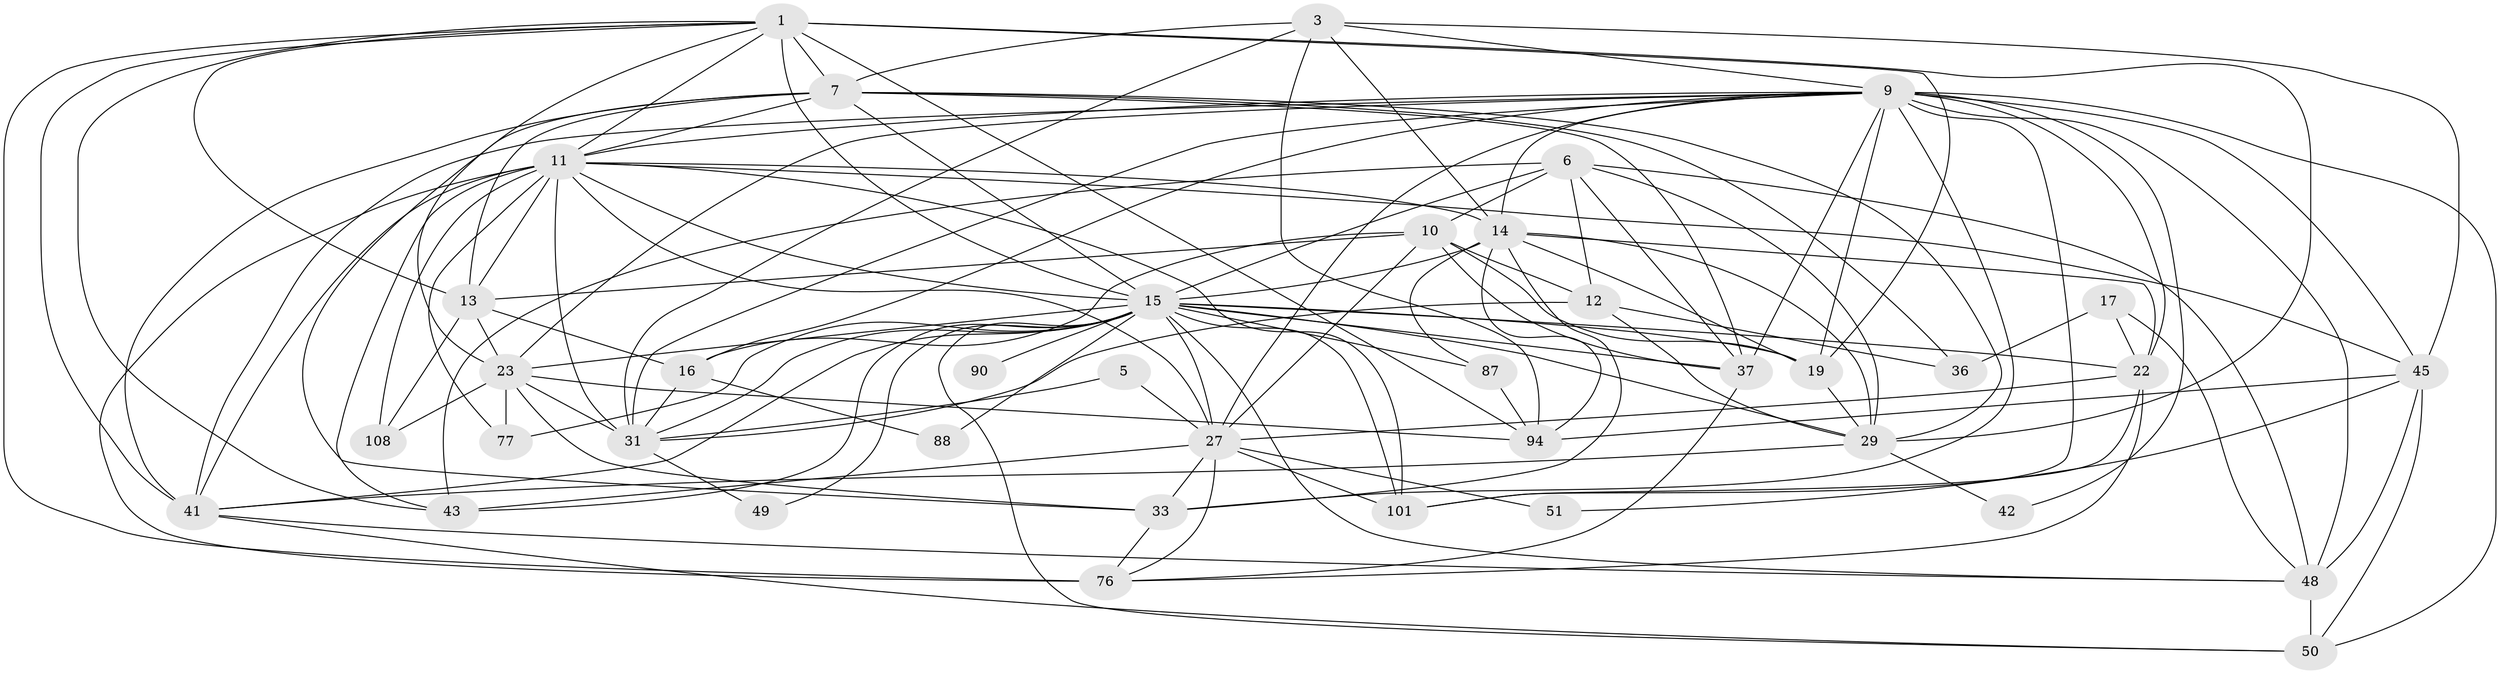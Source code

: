 // original degree distribution, {6: 0.06818181818181818, 3: 0.2803030303030303, 4: 0.2803030303030303, 5: 0.20454545454545456, 2: 0.12121212121212122, 10: 0.015151515151515152, 7: 0.030303030303030304}
// Generated by graph-tools (version 1.1) at 2025/18/03/04/25 18:18:42]
// undirected, 39 vertices, 130 edges
graph export_dot {
graph [start="1"]
  node [color=gray90,style=filled];
  1 [super="+35+2+30"];
  3 [super="+4"];
  5;
  6 [super="+85"];
  7 [super="+80+8+47"];
  9 [super="+98+57"];
  10 [super="+26"];
  11 [super="+20+39+34"];
  12 [super="+116+75+126"];
  13 [super="+24"];
  14 [super="+82+32+106"];
  15 [super="+18+38+102+59+99+89+52+66"];
  16 [super="+54"];
  17 [super="+21"];
  19 [super="+65+60"];
  22 [super="+86"];
  23 [super="+120+53+64"];
  27 [super="+93+28"];
  29 [super="+92+44"];
  31 [super="+68"];
  33 [super="+40+61"];
  36;
  37 [super="+56+55"];
  41 [super="+81"];
  42;
  43 [super="+46"];
  45 [super="+67+69"];
  48 [super="+58"];
  49;
  50;
  51;
  76 [super="+104+78"];
  77;
  87;
  88;
  90;
  94 [super="+127"];
  101 [super="+114"];
  108;
  1 -- 15 [weight=3];
  1 -- 29 [weight=2];
  1 -- 76;
  1 -- 11;
  1 -- 19 [weight=2];
  1 -- 7;
  1 -- 41 [weight=2];
  1 -- 43;
  1 -- 94;
  1 -- 33;
  1 -- 13;
  3 -- 94;
  3 -- 31;
  3 -- 45;
  3 -- 7;
  3 -- 14;
  3 -- 9 [weight=2];
  5 -- 31;
  5 -- 27;
  6 -- 12;
  6 -- 29;
  6 -- 37;
  6 -- 10;
  6 -- 15 [weight=2];
  6 -- 48;
  6 -- 43;
  7 -- 15 [weight=2];
  7 -- 36;
  7 -- 23 [weight=2];
  7 -- 13;
  7 -- 37;
  7 -- 41;
  7 -- 11 [weight=2];
  7 -- 29;
  9 -- 42;
  9 -- 31;
  9 -- 41;
  9 -- 33 [weight=2];
  9 -- 45;
  9 -- 48 [weight=2];
  9 -- 37;
  9 -- 101;
  9 -- 11;
  9 -- 14;
  9 -- 16;
  9 -- 50;
  9 -- 19;
  9 -- 22;
  9 -- 23;
  9 -- 27;
  10 -- 12 [weight=2];
  10 -- 13;
  10 -- 16;
  10 -- 37;
  10 -- 27;
  10 -- 19;
  11 -- 101;
  11 -- 45 [weight=2];
  11 -- 14 [weight=2];
  11 -- 31 [weight=3];
  11 -- 15;
  11 -- 13 [weight=2];
  11 -- 41;
  11 -- 43;
  11 -- 108;
  11 -- 76 [weight=3];
  11 -- 77;
  11 -- 27;
  12 -- 36;
  12 -- 31;
  12 -- 29;
  13 -- 23;
  13 -- 16;
  13 -- 108;
  14 -- 22;
  14 -- 87;
  14 -- 15 [weight=2];
  14 -- 33;
  14 -- 19;
  14 -- 94;
  14 -- 29;
  15 -- 37 [weight=3];
  15 -- 50;
  15 -- 19 [weight=2];
  15 -- 87;
  15 -- 23;
  15 -- 88 [weight=2];
  15 -- 41;
  15 -- 90 [weight=2];
  15 -- 31;
  15 -- 48;
  15 -- 29 [weight=2];
  15 -- 101;
  15 -- 77;
  15 -- 49;
  15 -- 27 [weight=3];
  15 -- 22 [weight=2];
  15 -- 43;
  16 -- 31;
  16 -- 88;
  17 -- 48;
  17 -- 36;
  17 -- 22;
  19 -- 29;
  22 -- 27;
  22 -- 101;
  22 -- 76;
  23 -- 94;
  23 -- 31;
  23 -- 33;
  23 -- 108;
  23 -- 77;
  27 -- 101;
  27 -- 51;
  27 -- 33;
  27 -- 43;
  27 -- 76;
  29 -- 41;
  29 -- 42;
  31 -- 49;
  33 -- 76;
  37 -- 76;
  41 -- 48;
  41 -- 50;
  45 -- 51;
  45 -- 94;
  45 -- 50;
  45 -- 48 [weight=2];
  48 -- 50;
  87 -- 94;
}
